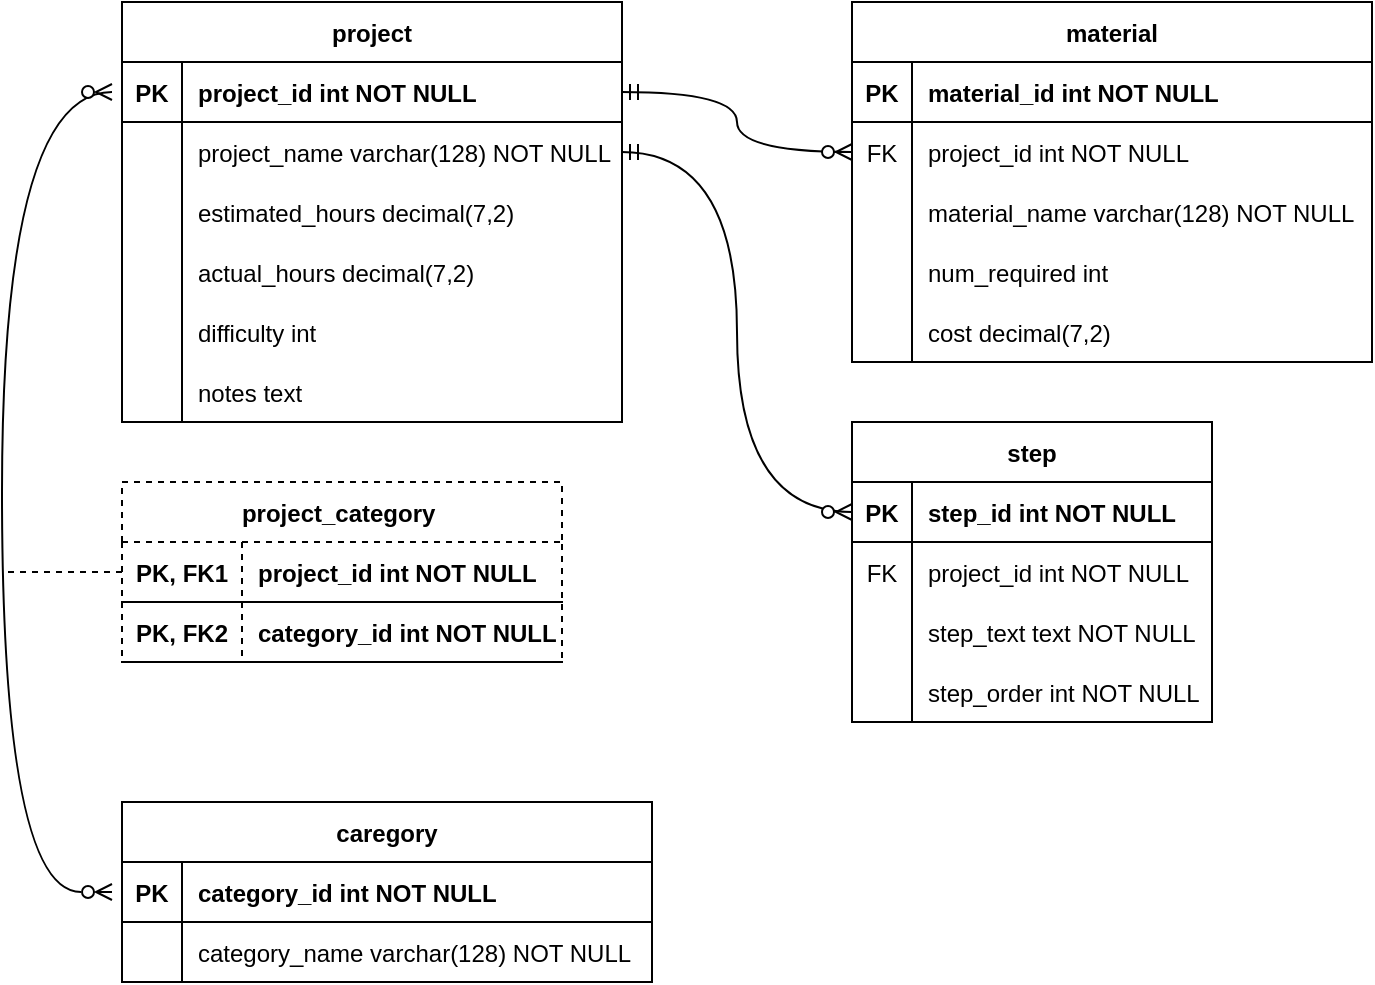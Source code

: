 <mxfile version="22.0.2" type="device">
  <diagram name="Page-1" id="p0Uv9GEADG7rL6VvudTT">
    <mxGraphModel dx="2284" dy="844" grid="1" gridSize="10" guides="1" tooltips="1" connect="1" arrows="1" fold="1" page="1" pageScale="1" pageWidth="850" pageHeight="1100" math="0" shadow="0">
      <root>
        <mxCell id="0" />
        <mxCell id="1" parent="0" />
        <mxCell id="Ap3czS_hGtkHPtaLTqDC-30" value="project" style="shape=table;startSize=30;container=1;collapsible=1;childLayout=tableLayout;fixedRows=1;rowLines=0;fontStyle=1;align=center;resizeLast=1;" parent="1" vertex="1">
          <mxGeometry x="-270" y="70" width="250" height="210" as="geometry" />
        </mxCell>
        <mxCell id="Ap3czS_hGtkHPtaLTqDC-31" value="" style="shape=tableRow;horizontal=0;startSize=0;swimlaneHead=0;swimlaneBody=0;fillColor=none;collapsible=0;dropTarget=0;points=[[0,0.5],[1,0.5]];portConstraint=eastwest;strokeColor=inherit;top=0;left=0;right=0;bottom=1;" parent="Ap3czS_hGtkHPtaLTqDC-30" vertex="1">
          <mxGeometry y="30" width="250" height="30" as="geometry" />
        </mxCell>
        <mxCell id="Ap3czS_hGtkHPtaLTqDC-32" value="PK" style="shape=partialRectangle;overflow=hidden;connectable=0;fillColor=none;strokeColor=inherit;top=0;left=0;bottom=0;right=0;fontStyle=1;" parent="Ap3czS_hGtkHPtaLTqDC-31" vertex="1">
          <mxGeometry width="30" height="30" as="geometry">
            <mxRectangle width="30" height="30" as="alternateBounds" />
          </mxGeometry>
        </mxCell>
        <mxCell id="Ap3czS_hGtkHPtaLTqDC-33" value="project_id int NOT NULL" style="shape=partialRectangle;overflow=hidden;connectable=0;fillColor=none;align=left;strokeColor=inherit;top=0;left=0;bottom=0;right=0;spacingLeft=6;fontStyle=1;" parent="Ap3czS_hGtkHPtaLTqDC-31" vertex="1">
          <mxGeometry x="30" width="220" height="30" as="geometry">
            <mxRectangle width="220" height="30" as="alternateBounds" />
          </mxGeometry>
        </mxCell>
        <mxCell id="Ap3czS_hGtkHPtaLTqDC-34" value="" style="shape=tableRow;horizontal=0;startSize=0;swimlaneHead=0;swimlaneBody=0;fillColor=none;collapsible=0;dropTarget=0;points=[[0,0.5],[1,0.5]];portConstraint=eastwest;strokeColor=inherit;top=0;left=0;right=0;bottom=0;" parent="Ap3czS_hGtkHPtaLTqDC-30" vertex="1">
          <mxGeometry y="60" width="250" height="30" as="geometry" />
        </mxCell>
        <mxCell id="Ap3czS_hGtkHPtaLTqDC-35" value="" style="shape=partialRectangle;overflow=hidden;connectable=0;fillColor=none;strokeColor=inherit;top=0;left=0;bottom=0;right=0;" parent="Ap3czS_hGtkHPtaLTqDC-34" vertex="1">
          <mxGeometry width="30" height="30" as="geometry">
            <mxRectangle width="30" height="30" as="alternateBounds" />
          </mxGeometry>
        </mxCell>
        <mxCell id="Ap3czS_hGtkHPtaLTqDC-36" value="project_name varchar(128) NOT NULL" style="shape=partialRectangle;overflow=hidden;connectable=0;fillColor=none;align=left;strokeColor=inherit;top=0;left=0;bottom=0;right=0;spacingLeft=6;" parent="Ap3czS_hGtkHPtaLTqDC-34" vertex="1">
          <mxGeometry x="30" width="220" height="30" as="geometry">
            <mxRectangle width="220" height="30" as="alternateBounds" />
          </mxGeometry>
        </mxCell>
        <mxCell id="Ap3czS_hGtkHPtaLTqDC-37" value="" style="shape=tableRow;horizontal=0;startSize=0;swimlaneHead=0;swimlaneBody=0;fillColor=none;collapsible=0;dropTarget=0;points=[[0,0.5],[1,0.5]];portConstraint=eastwest;strokeColor=inherit;top=0;left=0;right=0;bottom=0;" parent="Ap3czS_hGtkHPtaLTqDC-30" vertex="1">
          <mxGeometry y="90" width="250" height="30" as="geometry" />
        </mxCell>
        <mxCell id="Ap3czS_hGtkHPtaLTqDC-38" value="" style="shape=partialRectangle;overflow=hidden;connectable=0;fillColor=none;strokeColor=inherit;top=0;left=0;bottom=0;right=0;" parent="Ap3czS_hGtkHPtaLTqDC-37" vertex="1">
          <mxGeometry width="30" height="30" as="geometry">
            <mxRectangle width="30" height="30" as="alternateBounds" />
          </mxGeometry>
        </mxCell>
        <mxCell id="Ap3czS_hGtkHPtaLTqDC-39" value="estimated_hours decimal(7,2)" style="shape=partialRectangle;overflow=hidden;connectable=0;fillColor=none;align=left;strokeColor=inherit;top=0;left=0;bottom=0;right=0;spacingLeft=6;" parent="Ap3czS_hGtkHPtaLTqDC-37" vertex="1">
          <mxGeometry x="30" width="220" height="30" as="geometry">
            <mxRectangle width="220" height="30" as="alternateBounds" />
          </mxGeometry>
        </mxCell>
        <mxCell id="Ap3czS_hGtkHPtaLTqDC-40" value="" style="shape=tableRow;horizontal=0;startSize=0;swimlaneHead=0;swimlaneBody=0;fillColor=none;collapsible=0;dropTarget=0;points=[[0,0.5],[1,0.5]];portConstraint=eastwest;strokeColor=inherit;top=0;left=0;right=0;bottom=0;" parent="Ap3czS_hGtkHPtaLTqDC-30" vertex="1">
          <mxGeometry y="120" width="250" height="30" as="geometry" />
        </mxCell>
        <mxCell id="Ap3czS_hGtkHPtaLTqDC-41" value="" style="shape=partialRectangle;overflow=hidden;connectable=0;fillColor=none;strokeColor=inherit;top=0;left=0;bottom=0;right=0;" parent="Ap3czS_hGtkHPtaLTqDC-40" vertex="1">
          <mxGeometry width="30" height="30" as="geometry">
            <mxRectangle width="30" height="30" as="alternateBounds" />
          </mxGeometry>
        </mxCell>
        <mxCell id="Ap3czS_hGtkHPtaLTqDC-42" value="actual_hours decimal(7,2)" style="shape=partialRectangle;overflow=hidden;connectable=0;fillColor=none;align=left;strokeColor=inherit;top=0;left=0;bottom=0;right=0;spacingLeft=6;" parent="Ap3czS_hGtkHPtaLTqDC-40" vertex="1">
          <mxGeometry x="30" width="220" height="30" as="geometry">
            <mxRectangle width="220" height="30" as="alternateBounds" />
          </mxGeometry>
        </mxCell>
        <mxCell id="Ap3czS_hGtkHPtaLTqDC-43" value="" style="shape=tableRow;horizontal=0;startSize=0;swimlaneHead=0;swimlaneBody=0;fillColor=none;collapsible=0;dropTarget=0;points=[[0,0.5],[1,0.5]];portConstraint=eastwest;strokeColor=inherit;top=0;left=0;right=0;bottom=0;" parent="Ap3czS_hGtkHPtaLTqDC-30" vertex="1">
          <mxGeometry y="150" width="250" height="30" as="geometry" />
        </mxCell>
        <mxCell id="Ap3czS_hGtkHPtaLTqDC-44" value="" style="shape=partialRectangle;overflow=hidden;connectable=0;fillColor=none;strokeColor=inherit;top=0;left=0;bottom=0;right=0;" parent="Ap3czS_hGtkHPtaLTqDC-43" vertex="1">
          <mxGeometry width="30" height="30" as="geometry">
            <mxRectangle width="30" height="30" as="alternateBounds" />
          </mxGeometry>
        </mxCell>
        <mxCell id="Ap3czS_hGtkHPtaLTqDC-45" value="difficulty int" style="shape=partialRectangle;overflow=hidden;connectable=0;fillColor=none;align=left;strokeColor=inherit;top=0;left=0;bottom=0;right=0;spacingLeft=6;" parent="Ap3czS_hGtkHPtaLTqDC-43" vertex="1">
          <mxGeometry x="30" width="220" height="30" as="geometry">
            <mxRectangle width="220" height="30" as="alternateBounds" />
          </mxGeometry>
        </mxCell>
        <mxCell id="Ap3czS_hGtkHPtaLTqDC-46" value="" style="shape=tableRow;horizontal=0;startSize=0;swimlaneHead=0;swimlaneBody=0;fillColor=none;collapsible=0;dropTarget=0;points=[[0,0.5],[1,0.5]];portConstraint=eastwest;strokeColor=inherit;top=0;left=0;right=0;bottom=0;" parent="Ap3czS_hGtkHPtaLTqDC-30" vertex="1">
          <mxGeometry y="180" width="250" height="30" as="geometry" />
        </mxCell>
        <mxCell id="Ap3czS_hGtkHPtaLTqDC-47" value="" style="shape=partialRectangle;overflow=hidden;connectable=0;fillColor=none;strokeColor=inherit;top=0;left=0;bottom=0;right=0;" parent="Ap3czS_hGtkHPtaLTqDC-46" vertex="1">
          <mxGeometry width="30" height="30" as="geometry">
            <mxRectangle width="30" height="30" as="alternateBounds" />
          </mxGeometry>
        </mxCell>
        <mxCell id="Ap3czS_hGtkHPtaLTqDC-48" value="notes text" style="shape=partialRectangle;overflow=hidden;connectable=0;fillColor=none;align=left;strokeColor=inherit;top=0;left=0;bottom=0;right=0;spacingLeft=6;" parent="Ap3czS_hGtkHPtaLTqDC-46" vertex="1">
          <mxGeometry x="30" width="220" height="30" as="geometry">
            <mxRectangle width="220" height="30" as="alternateBounds" />
          </mxGeometry>
        </mxCell>
        <mxCell id="Ap3czS_hGtkHPtaLTqDC-50" value="project_category " style="shape=table;startSize=30;container=1;collapsible=1;childLayout=tableLayout;fixedRows=1;rowLines=0;fontStyle=1;align=center;resizeLast=1;dashed=1;" parent="1" vertex="1">
          <mxGeometry x="-270" y="310" width="220" height="90" as="geometry" />
        </mxCell>
        <mxCell id="Ap3czS_hGtkHPtaLTqDC-125" style="shape=tableRow;horizontal=0;startSize=0;swimlaneHead=0;swimlaneBody=0;fillColor=none;collapsible=0;dropTarget=0;points=[[0,0.5],[1,0.5]];portConstraint=eastwest;strokeColor=default;top=0;left=0;right=0;bottom=1;" parent="Ap3czS_hGtkHPtaLTqDC-50" vertex="1">
          <mxGeometry y="30" width="220" height="30" as="geometry" />
        </mxCell>
        <mxCell id="Ap3czS_hGtkHPtaLTqDC-126" value="PK, FK1" style="shape=partialRectangle;overflow=hidden;connectable=0;fillColor=none;strokeColor=inherit;top=0;left=0;bottom=0;right=0;fontStyle=1;" parent="Ap3czS_hGtkHPtaLTqDC-125" vertex="1">
          <mxGeometry width="60" height="30" as="geometry">
            <mxRectangle width="60" height="30" as="alternateBounds" />
          </mxGeometry>
        </mxCell>
        <mxCell id="Ap3czS_hGtkHPtaLTqDC-127" value="project_id int NOT NULL" style="shape=partialRectangle;overflow=hidden;connectable=0;fillColor=none;align=left;strokeColor=inherit;top=0;left=0;bottom=0;right=0;spacingLeft=6;fontStyle=1;" parent="Ap3czS_hGtkHPtaLTqDC-125" vertex="1">
          <mxGeometry x="60" width="160" height="30" as="geometry">
            <mxRectangle width="160" height="30" as="alternateBounds" />
          </mxGeometry>
        </mxCell>
        <mxCell id="Ap3czS_hGtkHPtaLTqDC-51" value="" style="shape=tableRow;horizontal=0;startSize=0;swimlaneHead=0;swimlaneBody=0;fillColor=none;collapsible=0;dropTarget=0;points=[[0,0.5],[1,0.5]];portConstraint=eastwest;strokeColor=inherit;top=0;left=0;right=0;bottom=1;" parent="Ap3czS_hGtkHPtaLTqDC-50" vertex="1">
          <mxGeometry y="60" width="220" height="30" as="geometry" />
        </mxCell>
        <mxCell id="Ap3czS_hGtkHPtaLTqDC-52" value="PK, FK2" style="shape=partialRectangle;overflow=hidden;connectable=0;fillColor=none;strokeColor=inherit;top=0;left=0;bottom=0;right=0;fontStyle=1;" parent="Ap3czS_hGtkHPtaLTqDC-51" vertex="1">
          <mxGeometry width="60" height="30" as="geometry">
            <mxRectangle width="60" height="30" as="alternateBounds" />
          </mxGeometry>
        </mxCell>
        <mxCell id="Ap3czS_hGtkHPtaLTqDC-53" value="category_id int NOT NULL" style="shape=partialRectangle;overflow=hidden;connectable=0;fillColor=none;align=left;strokeColor=inherit;top=0;left=0;bottom=0;right=0;spacingLeft=6;fontStyle=1;" parent="Ap3czS_hGtkHPtaLTqDC-51" vertex="1">
          <mxGeometry x="60" width="160" height="30" as="geometry">
            <mxRectangle width="160" height="30" as="alternateBounds" />
          </mxGeometry>
        </mxCell>
        <mxCell id="Ap3czS_hGtkHPtaLTqDC-60" value="caregory" style="shape=table;startSize=30;container=1;collapsible=1;childLayout=tableLayout;fixedRows=1;rowLines=0;fontStyle=1;align=center;resizeLast=1;" parent="1" vertex="1">
          <mxGeometry x="-270" y="470" width="265" height="90" as="geometry" />
        </mxCell>
        <mxCell id="Ap3czS_hGtkHPtaLTqDC-61" value="" style="shape=tableRow;horizontal=0;startSize=0;swimlaneHead=0;swimlaneBody=0;fillColor=none;collapsible=0;dropTarget=0;points=[[0,0.5],[1,0.5]];portConstraint=eastwest;strokeColor=inherit;top=0;left=0;right=0;bottom=1;" parent="Ap3czS_hGtkHPtaLTqDC-60" vertex="1">
          <mxGeometry y="30" width="265" height="30" as="geometry" />
        </mxCell>
        <mxCell id="Ap3czS_hGtkHPtaLTqDC-62" value="PK" style="shape=partialRectangle;overflow=hidden;connectable=0;fillColor=none;strokeColor=inherit;top=0;left=0;bottom=0;right=0;fontStyle=1;" parent="Ap3czS_hGtkHPtaLTqDC-61" vertex="1">
          <mxGeometry width="30" height="30" as="geometry">
            <mxRectangle width="30" height="30" as="alternateBounds" />
          </mxGeometry>
        </mxCell>
        <mxCell id="Ap3czS_hGtkHPtaLTqDC-63" value="category_id int NOT NULL" style="shape=partialRectangle;overflow=hidden;connectable=0;fillColor=none;align=left;strokeColor=inherit;top=0;left=0;bottom=0;right=0;spacingLeft=6;fontStyle=1;" parent="Ap3czS_hGtkHPtaLTqDC-61" vertex="1">
          <mxGeometry x="30" width="235" height="30" as="geometry">
            <mxRectangle width="235" height="30" as="alternateBounds" />
          </mxGeometry>
        </mxCell>
        <mxCell id="Ap3czS_hGtkHPtaLTqDC-64" value="" style="shape=tableRow;horizontal=0;startSize=0;swimlaneHead=0;swimlaneBody=0;fillColor=none;collapsible=0;dropTarget=0;points=[[0,0.5],[1,0.5]];portConstraint=eastwest;strokeColor=inherit;top=0;left=0;right=0;bottom=0;" parent="Ap3czS_hGtkHPtaLTqDC-60" vertex="1">
          <mxGeometry y="60" width="265" height="30" as="geometry" />
        </mxCell>
        <mxCell id="Ap3czS_hGtkHPtaLTqDC-65" value="" style="shape=partialRectangle;overflow=hidden;connectable=0;fillColor=none;strokeColor=inherit;top=0;left=0;bottom=0;right=0;" parent="Ap3czS_hGtkHPtaLTqDC-64" vertex="1">
          <mxGeometry width="30" height="30" as="geometry">
            <mxRectangle width="30" height="30" as="alternateBounds" />
          </mxGeometry>
        </mxCell>
        <mxCell id="Ap3czS_hGtkHPtaLTqDC-66" value="category_name varchar(128) NOT NULL" style="shape=partialRectangle;overflow=hidden;connectable=0;fillColor=none;align=left;strokeColor=inherit;top=0;left=0;bottom=0;right=0;spacingLeft=6;" parent="Ap3czS_hGtkHPtaLTqDC-64" vertex="1">
          <mxGeometry x="30" width="235" height="30" as="geometry">
            <mxRectangle width="235" height="30" as="alternateBounds" />
          </mxGeometry>
        </mxCell>
        <mxCell id="Ap3czS_hGtkHPtaLTqDC-81" value="material" style="shape=table;startSize=30;container=1;collapsible=1;childLayout=tableLayout;fixedRows=1;rowLines=0;fontStyle=1;align=center;resizeLast=1;" parent="1" vertex="1">
          <mxGeometry x="95" y="70" width="260" height="180" as="geometry" />
        </mxCell>
        <mxCell id="Ap3czS_hGtkHPtaLTqDC-82" value="" style="shape=tableRow;horizontal=0;startSize=0;swimlaneHead=0;swimlaneBody=0;fillColor=none;collapsible=0;dropTarget=0;points=[[0,0.5],[1,0.5]];portConstraint=eastwest;strokeColor=inherit;top=0;left=0;right=0;bottom=1;" parent="Ap3czS_hGtkHPtaLTqDC-81" vertex="1">
          <mxGeometry y="30" width="260" height="30" as="geometry" />
        </mxCell>
        <mxCell id="Ap3czS_hGtkHPtaLTqDC-83" value="PK" style="shape=partialRectangle;overflow=hidden;connectable=0;fillColor=none;strokeColor=inherit;top=0;left=0;bottom=0;right=0;fontStyle=1;" parent="Ap3czS_hGtkHPtaLTqDC-82" vertex="1">
          <mxGeometry width="30" height="30" as="geometry">
            <mxRectangle width="30" height="30" as="alternateBounds" />
          </mxGeometry>
        </mxCell>
        <mxCell id="Ap3czS_hGtkHPtaLTqDC-84" value="material_id int NOT NULL" style="shape=partialRectangle;overflow=hidden;connectable=0;fillColor=none;align=left;strokeColor=inherit;top=0;left=0;bottom=0;right=0;spacingLeft=6;fontStyle=1;" parent="Ap3czS_hGtkHPtaLTqDC-82" vertex="1">
          <mxGeometry x="30" width="230" height="30" as="geometry">
            <mxRectangle width="230" height="30" as="alternateBounds" />
          </mxGeometry>
        </mxCell>
        <mxCell id="Ap3czS_hGtkHPtaLTqDC-85" value="" style="shape=tableRow;horizontal=0;startSize=0;swimlaneHead=0;swimlaneBody=0;fillColor=none;collapsible=0;dropTarget=0;points=[[0,0.5],[1,0.5]];portConstraint=eastwest;strokeColor=inherit;top=0;left=0;right=0;bottom=0;" parent="Ap3czS_hGtkHPtaLTqDC-81" vertex="1">
          <mxGeometry y="60" width="260" height="30" as="geometry" />
        </mxCell>
        <mxCell id="Ap3czS_hGtkHPtaLTqDC-86" value="FK" style="shape=partialRectangle;overflow=hidden;connectable=0;fillColor=none;strokeColor=inherit;top=0;left=0;bottom=0;right=0;" parent="Ap3czS_hGtkHPtaLTqDC-85" vertex="1">
          <mxGeometry width="30" height="30" as="geometry">
            <mxRectangle width="30" height="30" as="alternateBounds" />
          </mxGeometry>
        </mxCell>
        <mxCell id="Ap3czS_hGtkHPtaLTqDC-87" value="project_id int NOT NULL" style="shape=partialRectangle;overflow=hidden;connectable=0;fillColor=none;align=left;strokeColor=inherit;top=0;left=0;bottom=0;right=0;spacingLeft=6;" parent="Ap3czS_hGtkHPtaLTqDC-85" vertex="1">
          <mxGeometry x="30" width="230" height="30" as="geometry">
            <mxRectangle width="230" height="30" as="alternateBounds" />
          </mxGeometry>
        </mxCell>
        <mxCell id="Ap3czS_hGtkHPtaLTqDC-88" value="" style="shape=tableRow;horizontal=0;startSize=0;swimlaneHead=0;swimlaneBody=0;fillColor=none;collapsible=0;dropTarget=0;points=[[0,0.5],[1,0.5]];portConstraint=eastwest;strokeColor=inherit;top=0;left=0;right=0;bottom=0;" parent="Ap3czS_hGtkHPtaLTqDC-81" vertex="1">
          <mxGeometry y="90" width="260" height="30" as="geometry" />
        </mxCell>
        <mxCell id="Ap3czS_hGtkHPtaLTqDC-89" value="" style="shape=partialRectangle;overflow=hidden;connectable=0;fillColor=none;strokeColor=inherit;top=0;left=0;bottom=0;right=0;" parent="Ap3czS_hGtkHPtaLTqDC-88" vertex="1">
          <mxGeometry width="30" height="30" as="geometry">
            <mxRectangle width="30" height="30" as="alternateBounds" />
          </mxGeometry>
        </mxCell>
        <mxCell id="Ap3czS_hGtkHPtaLTqDC-90" value="material_name varchar(128) NOT NULL" style="shape=partialRectangle;overflow=hidden;connectable=0;fillColor=none;align=left;strokeColor=inherit;top=0;left=0;bottom=0;right=0;spacingLeft=6;" parent="Ap3czS_hGtkHPtaLTqDC-88" vertex="1">
          <mxGeometry x="30" width="230" height="30" as="geometry">
            <mxRectangle width="230" height="30" as="alternateBounds" />
          </mxGeometry>
        </mxCell>
        <mxCell id="Ap3czS_hGtkHPtaLTqDC-91" value="" style="shape=tableRow;horizontal=0;startSize=0;swimlaneHead=0;swimlaneBody=0;fillColor=none;collapsible=0;dropTarget=0;points=[[0,0.5],[1,0.5]];portConstraint=eastwest;strokeColor=inherit;top=0;left=0;right=0;bottom=0;" parent="Ap3czS_hGtkHPtaLTqDC-81" vertex="1">
          <mxGeometry y="120" width="260" height="30" as="geometry" />
        </mxCell>
        <mxCell id="Ap3czS_hGtkHPtaLTqDC-92" value="" style="shape=partialRectangle;overflow=hidden;connectable=0;fillColor=none;strokeColor=inherit;top=0;left=0;bottom=0;right=0;" parent="Ap3czS_hGtkHPtaLTqDC-91" vertex="1">
          <mxGeometry width="30" height="30" as="geometry">
            <mxRectangle width="30" height="30" as="alternateBounds" />
          </mxGeometry>
        </mxCell>
        <mxCell id="Ap3czS_hGtkHPtaLTqDC-93" value="num_required int" style="shape=partialRectangle;overflow=hidden;connectable=0;fillColor=none;align=left;strokeColor=inherit;top=0;left=0;bottom=0;right=0;spacingLeft=6;" parent="Ap3czS_hGtkHPtaLTqDC-91" vertex="1">
          <mxGeometry x="30" width="230" height="30" as="geometry">
            <mxRectangle width="230" height="30" as="alternateBounds" />
          </mxGeometry>
        </mxCell>
        <mxCell id="Ap3czS_hGtkHPtaLTqDC-94" value="" style="shape=tableRow;horizontal=0;startSize=0;swimlaneHead=0;swimlaneBody=0;fillColor=none;collapsible=0;dropTarget=0;points=[[0,0.5],[1,0.5]];portConstraint=eastwest;strokeColor=inherit;top=0;left=0;right=0;bottom=0;" parent="Ap3czS_hGtkHPtaLTqDC-81" vertex="1">
          <mxGeometry y="150" width="260" height="30" as="geometry" />
        </mxCell>
        <mxCell id="Ap3czS_hGtkHPtaLTqDC-95" value="" style="shape=partialRectangle;overflow=hidden;connectable=0;fillColor=none;strokeColor=inherit;top=0;left=0;bottom=0;right=0;" parent="Ap3czS_hGtkHPtaLTqDC-94" vertex="1">
          <mxGeometry width="30" height="30" as="geometry">
            <mxRectangle width="30" height="30" as="alternateBounds" />
          </mxGeometry>
        </mxCell>
        <mxCell id="Ap3czS_hGtkHPtaLTqDC-96" value="cost decimal(7,2)" style="shape=partialRectangle;overflow=hidden;connectable=0;fillColor=none;align=left;strokeColor=inherit;top=0;left=0;bottom=0;right=0;spacingLeft=6;" parent="Ap3czS_hGtkHPtaLTqDC-94" vertex="1">
          <mxGeometry x="30" width="230" height="30" as="geometry">
            <mxRectangle width="230" height="30" as="alternateBounds" />
          </mxGeometry>
        </mxCell>
        <mxCell id="Ap3czS_hGtkHPtaLTqDC-100" value="step" style="shape=table;startSize=30;container=1;collapsible=1;childLayout=tableLayout;fixedRows=1;rowLines=0;fontStyle=1;align=center;resizeLast=1;" parent="1" vertex="1">
          <mxGeometry x="95" y="280" width="180" height="150" as="geometry" />
        </mxCell>
        <mxCell id="Ap3czS_hGtkHPtaLTqDC-101" value="" style="shape=tableRow;horizontal=0;startSize=0;swimlaneHead=0;swimlaneBody=0;fillColor=none;collapsible=0;dropTarget=0;points=[[0,0.5],[1,0.5]];portConstraint=eastwest;strokeColor=inherit;top=0;left=0;right=0;bottom=1;" parent="Ap3czS_hGtkHPtaLTqDC-100" vertex="1">
          <mxGeometry y="30" width="180" height="30" as="geometry" />
        </mxCell>
        <mxCell id="Ap3czS_hGtkHPtaLTqDC-102" value="PK" style="shape=partialRectangle;overflow=hidden;connectable=0;fillColor=none;strokeColor=inherit;top=0;left=0;bottom=0;right=0;fontStyle=1;" parent="Ap3czS_hGtkHPtaLTqDC-101" vertex="1">
          <mxGeometry width="30" height="30" as="geometry">
            <mxRectangle width="30" height="30" as="alternateBounds" />
          </mxGeometry>
        </mxCell>
        <mxCell id="Ap3czS_hGtkHPtaLTqDC-103" value="step_id int NOT NULL" style="shape=partialRectangle;overflow=hidden;connectable=0;fillColor=none;align=left;strokeColor=inherit;top=0;left=0;bottom=0;right=0;spacingLeft=6;fontStyle=1;" parent="Ap3czS_hGtkHPtaLTqDC-101" vertex="1">
          <mxGeometry x="30" width="150" height="30" as="geometry">
            <mxRectangle width="150" height="30" as="alternateBounds" />
          </mxGeometry>
        </mxCell>
        <mxCell id="Ap3czS_hGtkHPtaLTqDC-104" value="" style="shape=tableRow;horizontal=0;startSize=0;swimlaneHead=0;swimlaneBody=0;fillColor=none;collapsible=0;dropTarget=0;points=[[0,0.5],[1,0.5]];portConstraint=eastwest;strokeColor=inherit;top=0;left=0;right=0;bottom=0;" parent="Ap3czS_hGtkHPtaLTqDC-100" vertex="1">
          <mxGeometry y="60" width="180" height="30" as="geometry" />
        </mxCell>
        <mxCell id="Ap3czS_hGtkHPtaLTqDC-105" value="FK" style="shape=partialRectangle;overflow=hidden;connectable=0;fillColor=none;strokeColor=inherit;top=0;left=0;bottom=0;right=0;" parent="Ap3czS_hGtkHPtaLTqDC-104" vertex="1">
          <mxGeometry width="30" height="30" as="geometry">
            <mxRectangle width="30" height="30" as="alternateBounds" />
          </mxGeometry>
        </mxCell>
        <mxCell id="Ap3czS_hGtkHPtaLTqDC-106" value="project_id int NOT NULL" style="shape=partialRectangle;overflow=hidden;connectable=0;fillColor=none;align=left;strokeColor=inherit;top=0;left=0;bottom=0;right=0;spacingLeft=6;" parent="Ap3czS_hGtkHPtaLTqDC-104" vertex="1">
          <mxGeometry x="30" width="150" height="30" as="geometry">
            <mxRectangle width="150" height="30" as="alternateBounds" />
          </mxGeometry>
        </mxCell>
        <mxCell id="Ap3czS_hGtkHPtaLTqDC-107" value="" style="shape=tableRow;horizontal=0;startSize=0;swimlaneHead=0;swimlaneBody=0;fillColor=none;collapsible=0;dropTarget=0;points=[[0,0.5],[1,0.5]];portConstraint=eastwest;strokeColor=inherit;top=0;left=0;right=0;bottom=0;" parent="Ap3czS_hGtkHPtaLTqDC-100" vertex="1">
          <mxGeometry y="90" width="180" height="30" as="geometry" />
        </mxCell>
        <mxCell id="Ap3czS_hGtkHPtaLTqDC-108" value="" style="shape=partialRectangle;overflow=hidden;connectable=0;fillColor=none;strokeColor=inherit;top=0;left=0;bottom=0;right=0;" parent="Ap3czS_hGtkHPtaLTqDC-107" vertex="1">
          <mxGeometry width="30" height="30" as="geometry">
            <mxRectangle width="30" height="30" as="alternateBounds" />
          </mxGeometry>
        </mxCell>
        <mxCell id="Ap3czS_hGtkHPtaLTqDC-109" value="step_text text NOT NULL" style="shape=partialRectangle;overflow=hidden;connectable=0;fillColor=none;align=left;strokeColor=inherit;top=0;left=0;bottom=0;right=0;spacingLeft=6;" parent="Ap3czS_hGtkHPtaLTqDC-107" vertex="1">
          <mxGeometry x="30" width="150" height="30" as="geometry">
            <mxRectangle width="150" height="30" as="alternateBounds" />
          </mxGeometry>
        </mxCell>
        <mxCell id="Ap3czS_hGtkHPtaLTqDC-110" value="" style="shape=tableRow;horizontal=0;startSize=0;swimlaneHead=0;swimlaneBody=0;fillColor=none;collapsible=0;dropTarget=0;points=[[0,0.5],[1,0.5]];portConstraint=eastwest;strokeColor=inherit;top=0;left=0;right=0;bottom=0;" parent="Ap3czS_hGtkHPtaLTqDC-100" vertex="1">
          <mxGeometry y="120" width="180" height="30" as="geometry" />
        </mxCell>
        <mxCell id="Ap3czS_hGtkHPtaLTqDC-111" value="" style="shape=partialRectangle;overflow=hidden;connectable=0;fillColor=none;strokeColor=inherit;top=0;left=0;bottom=0;right=0;" parent="Ap3czS_hGtkHPtaLTqDC-110" vertex="1">
          <mxGeometry width="30" height="30" as="geometry">
            <mxRectangle width="30" height="30" as="alternateBounds" />
          </mxGeometry>
        </mxCell>
        <mxCell id="Ap3czS_hGtkHPtaLTqDC-112" value="step_order int NOT NULL" style="shape=partialRectangle;overflow=hidden;connectable=0;fillColor=none;align=left;strokeColor=inherit;top=0;left=0;bottom=0;right=0;spacingLeft=6;" parent="Ap3czS_hGtkHPtaLTqDC-110" vertex="1">
          <mxGeometry x="30" width="150" height="30" as="geometry">
            <mxRectangle width="150" height="30" as="alternateBounds" />
          </mxGeometry>
        </mxCell>
        <mxCell id="-YGLqTmptkD1tIq6RuhA-2" value="" style="fontSize=12;html=1;endArrow=ERzeroToMany;endFill=1;entryX=0;entryY=0.5;entryDx=0;entryDy=0;exitX=0;exitY=0.5;exitDx=0;exitDy=0;rounded=0;edgeStyle=orthogonalEdgeStyle;curved=1;startArrow=ERzeroToMany;startFill=0;" edge="1" parent="1">
          <mxGeometry width="100" height="100" relative="1" as="geometry">
            <mxPoint x="-275" y="515" as="sourcePoint" />
            <mxPoint x="-275" y="115" as="targetPoint" />
            <Array as="points">
              <mxPoint x="-330" y="515" />
              <mxPoint x="-330" y="115" />
            </Array>
          </mxGeometry>
        </mxCell>
        <mxCell id="-YGLqTmptkD1tIq6RuhA-3" value="" style="fontSize=12;html=1;endArrow=ERzeroToMany;startArrow=ERmandOne;rounded=0;entryX=0;entryY=0.5;entryDx=0;entryDy=0;exitX=1;exitY=0.5;exitDx=0;exitDy=0;edgeStyle=orthogonalEdgeStyle;curved=1;" edge="1" parent="1" source="Ap3czS_hGtkHPtaLTqDC-34" target="Ap3czS_hGtkHPtaLTqDC-101">
          <mxGeometry width="100" height="100" relative="1" as="geometry">
            <mxPoint x="20" y="230" as="sourcePoint" />
            <mxPoint x="10" y="330" as="targetPoint" />
          </mxGeometry>
        </mxCell>
        <mxCell id="-YGLqTmptkD1tIq6RuhA-4" value="" style="fontSize=12;html=1;endArrow=ERzeroToMany;startArrow=ERmandOne;rounded=0;entryX=0;entryY=0.5;entryDx=0;entryDy=0;exitX=1;exitY=0.5;exitDx=0;exitDy=0;edgeStyle=orthogonalEdgeStyle;curved=1;" edge="1" parent="1" source="Ap3czS_hGtkHPtaLTqDC-31" target="Ap3czS_hGtkHPtaLTqDC-85">
          <mxGeometry width="100" height="100" relative="1" as="geometry">
            <mxPoint x="120" y="480" as="sourcePoint" />
            <mxPoint x="235" y="660" as="targetPoint" />
          </mxGeometry>
        </mxCell>
        <mxCell id="-YGLqTmptkD1tIq6RuhA-5" style="rounded=0;orthogonalLoop=1;jettySize=auto;html=1;exitX=0;exitY=0.5;exitDx=0;exitDy=0;dashed=1;startArrow=none;startFill=0;endArrow=none;endFill=0;" edge="1" parent="1" source="Ap3czS_hGtkHPtaLTqDC-125">
          <mxGeometry relative="1" as="geometry">
            <mxPoint x="-330" y="355" as="targetPoint" />
          </mxGeometry>
        </mxCell>
      </root>
    </mxGraphModel>
  </diagram>
</mxfile>
